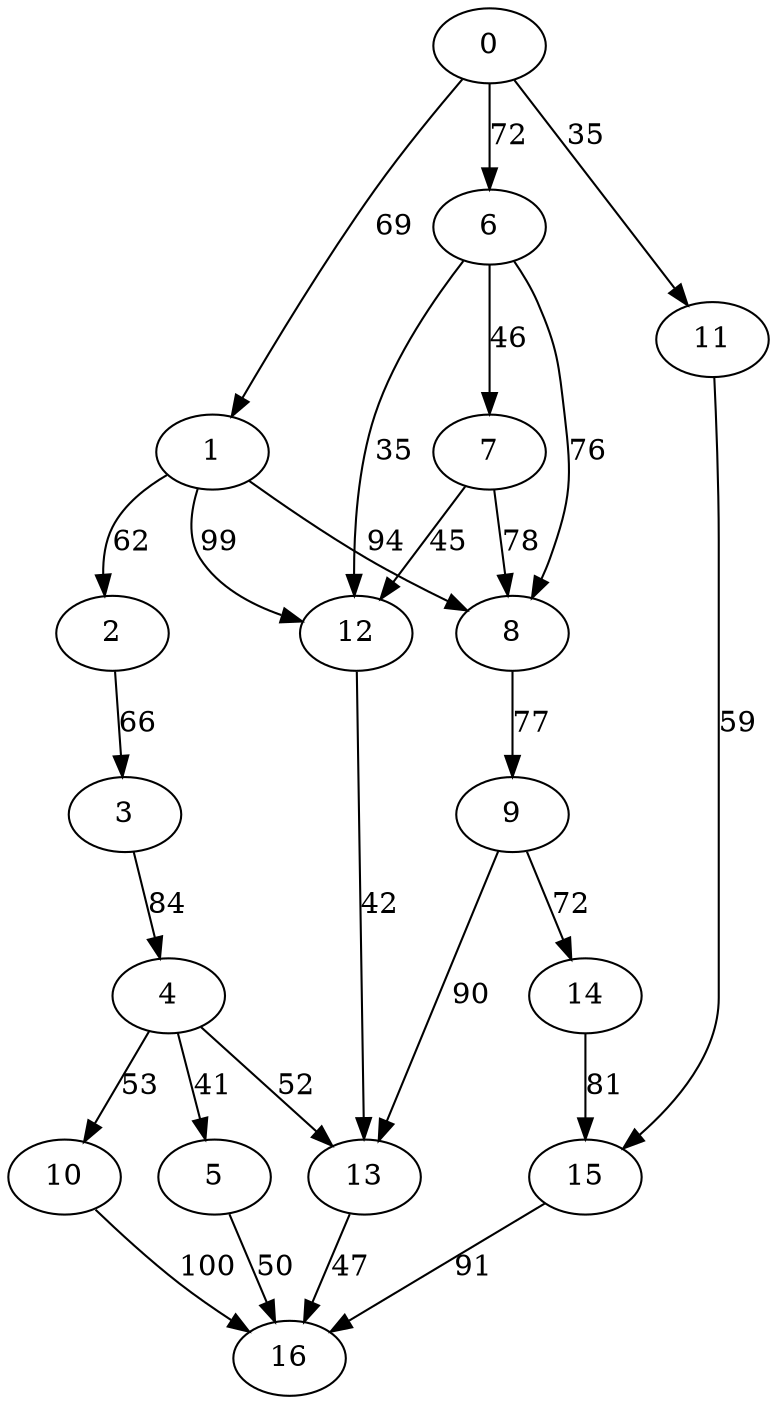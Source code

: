digraph t20p4r5_6 {
0 -> 1 [ label = 69 ];
0 -> 6 [ label = 72 ];
0 -> 11 [ label = 35 ];
1 -> 2 [ label = 62 ];
1 -> 8 [ label = 94 ];
1 -> 12 [ label = 99 ];
2 -> 3 [ label = 66 ];
3 -> 4 [ label = 84 ];
4 -> 5 [ label = 41 ];
4 -> 10 [ label = 53 ];
4 -> 13 [ label = 52 ];
5 -> 16 [ label = 50 ];
6 -> 7 [ label = 46 ];
6 -> 8 [ label = 76 ];
6 -> 12 [ label = 35 ];
7 -> 8 [ label = 78 ];
7 -> 12 [ label = 45 ];
8 -> 9 [ label = 77 ];
9 -> 13 [ label = 90 ];
9 -> 14 [ label = 72 ];
10 -> 16 [ label = 100 ];
11 -> 15 [ label = 59 ];
12 -> 13 [ label = 42 ];
13 -> 16 [ label = 47 ];
14 -> 15 [ label = 81 ];
15 -> 16 [ label = 91 ];
 }

